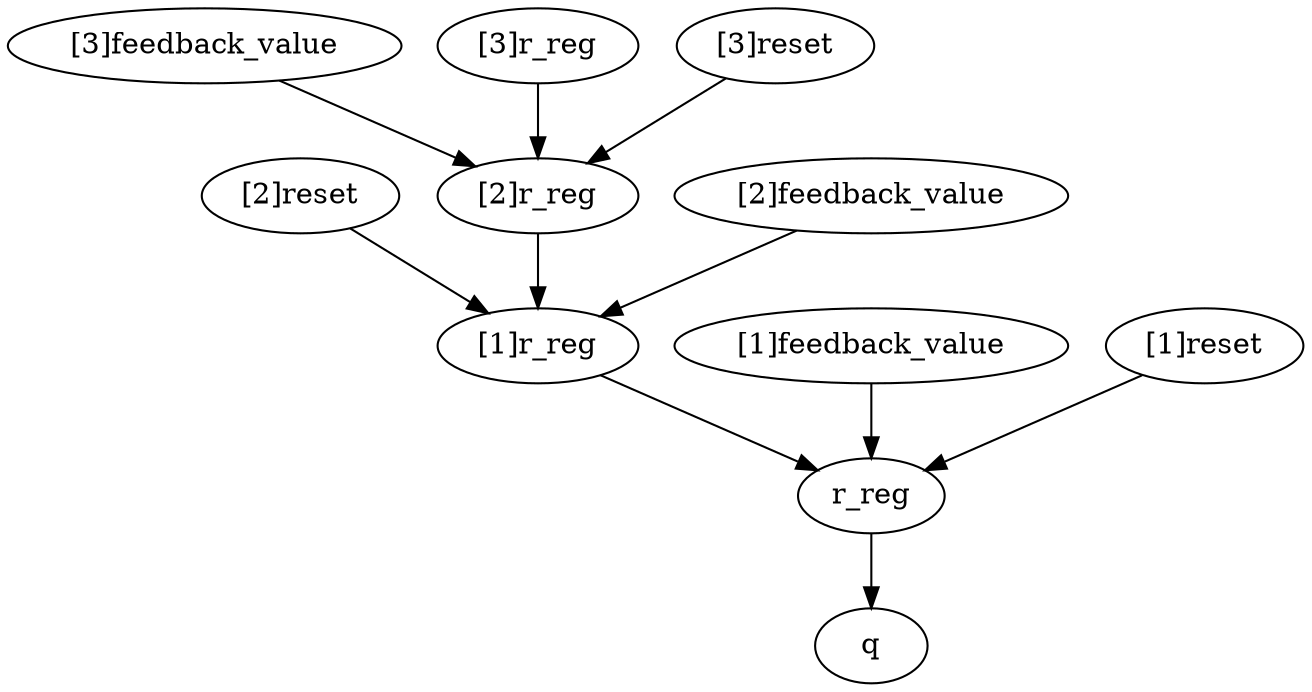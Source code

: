 strict digraph "" {
	"[2]reset"	[complexity=6,
		importance=1.86111035194,
		rank=0.310185058657];
	"[1]r_reg"	[complexity=5,
		importance=0.861110703728,
		rank=0.172222140746];
	"[2]reset" -> "[1]r_reg";
	"[1]feedback_value"	[complexity=5,
		importance=0.666666549404,
		rank=0.133333309881];
	r_reg	[complexity=2,
		importance=0.52777760492,
		rank=0.26388880246];
	"[1]feedback_value" -> r_reg;
	"[1]r_reg" -> r_reg;
	"[3]feedback_value"	[complexity=11,
		importance=1.33333274702,
		rank=0.121212067911];
	"[2]r_reg"	[complexity=8,
		importance=1.19444380254,
		rank=0.149305475317];
	"[3]feedback_value" -> "[2]r_reg";
	"[2]r_reg" -> "[1]r_reg";
	"[2]feedback_value"	[complexity=8,
		importance=0.999999648212,
		rank=0.124999956026];
	"[2]feedback_value" -> "[1]r_reg";
	"[3]r_reg"	[complexity=11,
		importance=1.52777690134,
		rank=0.138888809213];
	"[3]r_reg" -> "[2]r_reg";
	q	[complexity=0,
		importance=0.194444506112,
		rank=0.0];
	r_reg -> q;
	"[1]reset"	[complexity=3,
		importance=1.19444415432,
		rank=0.398148051441];
	"[1]reset" -> r_reg;
	"[3]reset"	[complexity=9,
		importance=2.52777654956,
		rank=0.280864061062];
	"[3]reset" -> "[2]r_reg";
}

